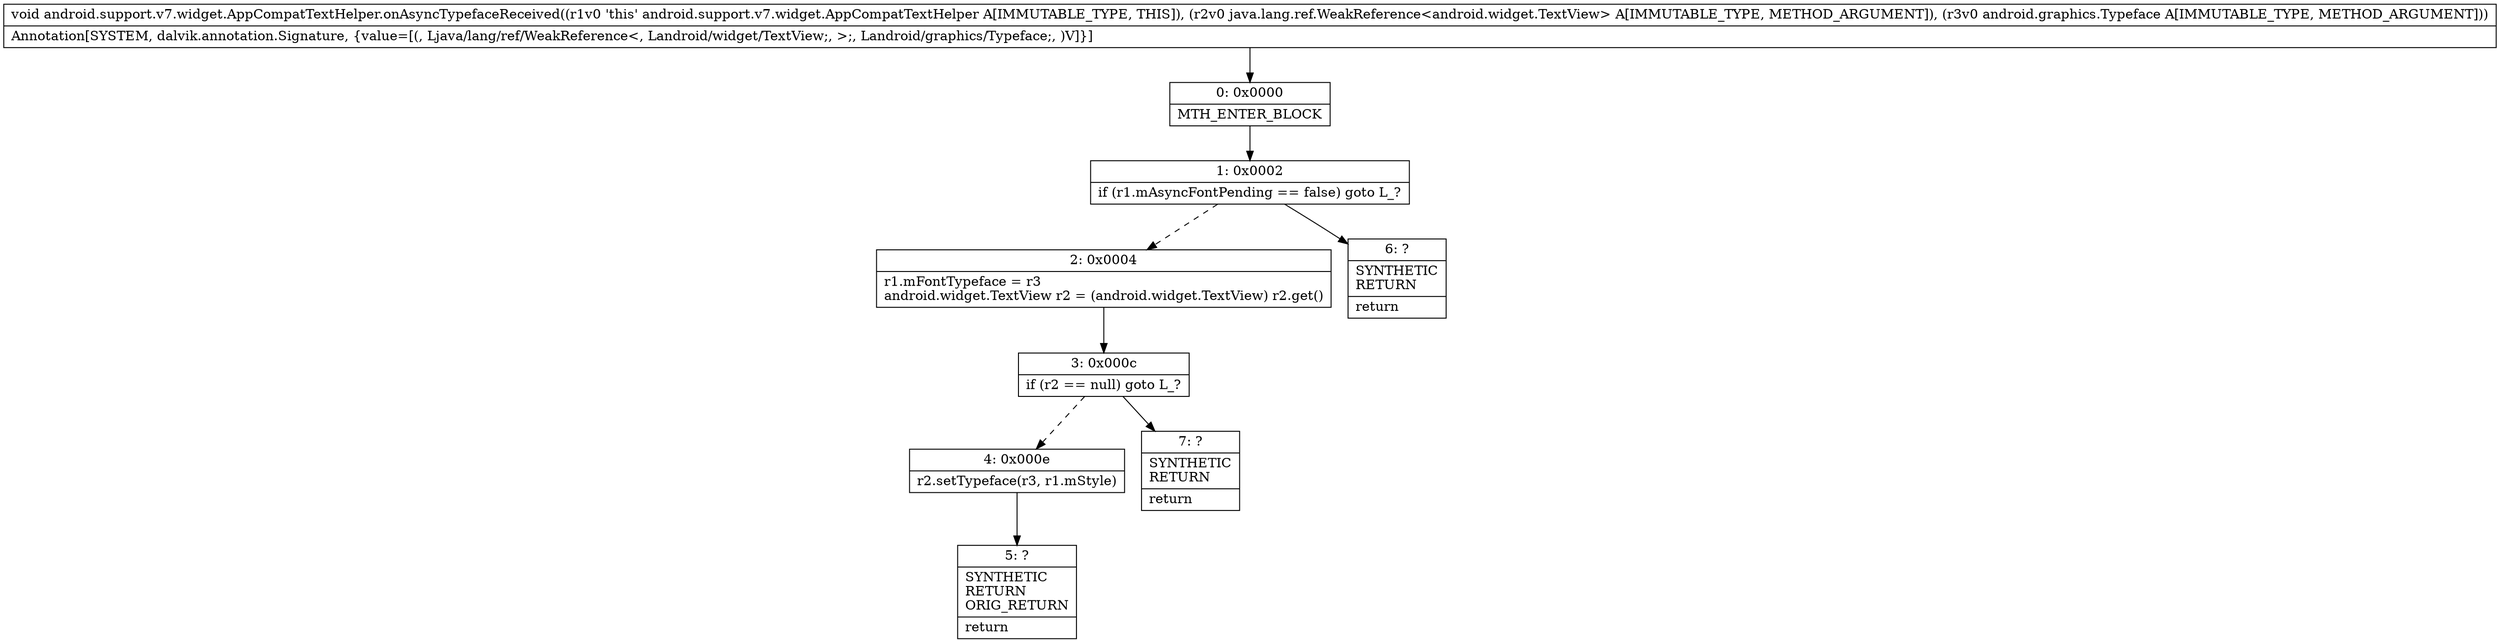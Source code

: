 digraph "CFG forandroid.support.v7.widget.AppCompatTextHelper.onAsyncTypefaceReceived(Ljava\/lang\/ref\/WeakReference;Landroid\/graphics\/Typeface;)V" {
Node_0 [shape=record,label="{0\:\ 0x0000|MTH_ENTER_BLOCK\l}"];
Node_1 [shape=record,label="{1\:\ 0x0002|if (r1.mAsyncFontPending == false) goto L_?\l}"];
Node_2 [shape=record,label="{2\:\ 0x0004|r1.mFontTypeface = r3\landroid.widget.TextView r2 = (android.widget.TextView) r2.get()\l}"];
Node_3 [shape=record,label="{3\:\ 0x000c|if (r2 == null) goto L_?\l}"];
Node_4 [shape=record,label="{4\:\ 0x000e|r2.setTypeface(r3, r1.mStyle)\l}"];
Node_5 [shape=record,label="{5\:\ ?|SYNTHETIC\lRETURN\lORIG_RETURN\l|return\l}"];
Node_6 [shape=record,label="{6\:\ ?|SYNTHETIC\lRETURN\l|return\l}"];
Node_7 [shape=record,label="{7\:\ ?|SYNTHETIC\lRETURN\l|return\l}"];
MethodNode[shape=record,label="{void android.support.v7.widget.AppCompatTextHelper.onAsyncTypefaceReceived((r1v0 'this' android.support.v7.widget.AppCompatTextHelper A[IMMUTABLE_TYPE, THIS]), (r2v0 java.lang.ref.WeakReference\<android.widget.TextView\> A[IMMUTABLE_TYPE, METHOD_ARGUMENT]), (r3v0 android.graphics.Typeface A[IMMUTABLE_TYPE, METHOD_ARGUMENT]))  | Annotation[SYSTEM, dalvik.annotation.Signature, \{value=[(, Ljava\/lang\/ref\/WeakReference\<, Landroid\/widget\/TextView;, \>;, Landroid\/graphics\/Typeface;, )V]\}]\l}"];
MethodNode -> Node_0;
Node_0 -> Node_1;
Node_1 -> Node_2[style=dashed];
Node_1 -> Node_6;
Node_2 -> Node_3;
Node_3 -> Node_4[style=dashed];
Node_3 -> Node_7;
Node_4 -> Node_5;
}

